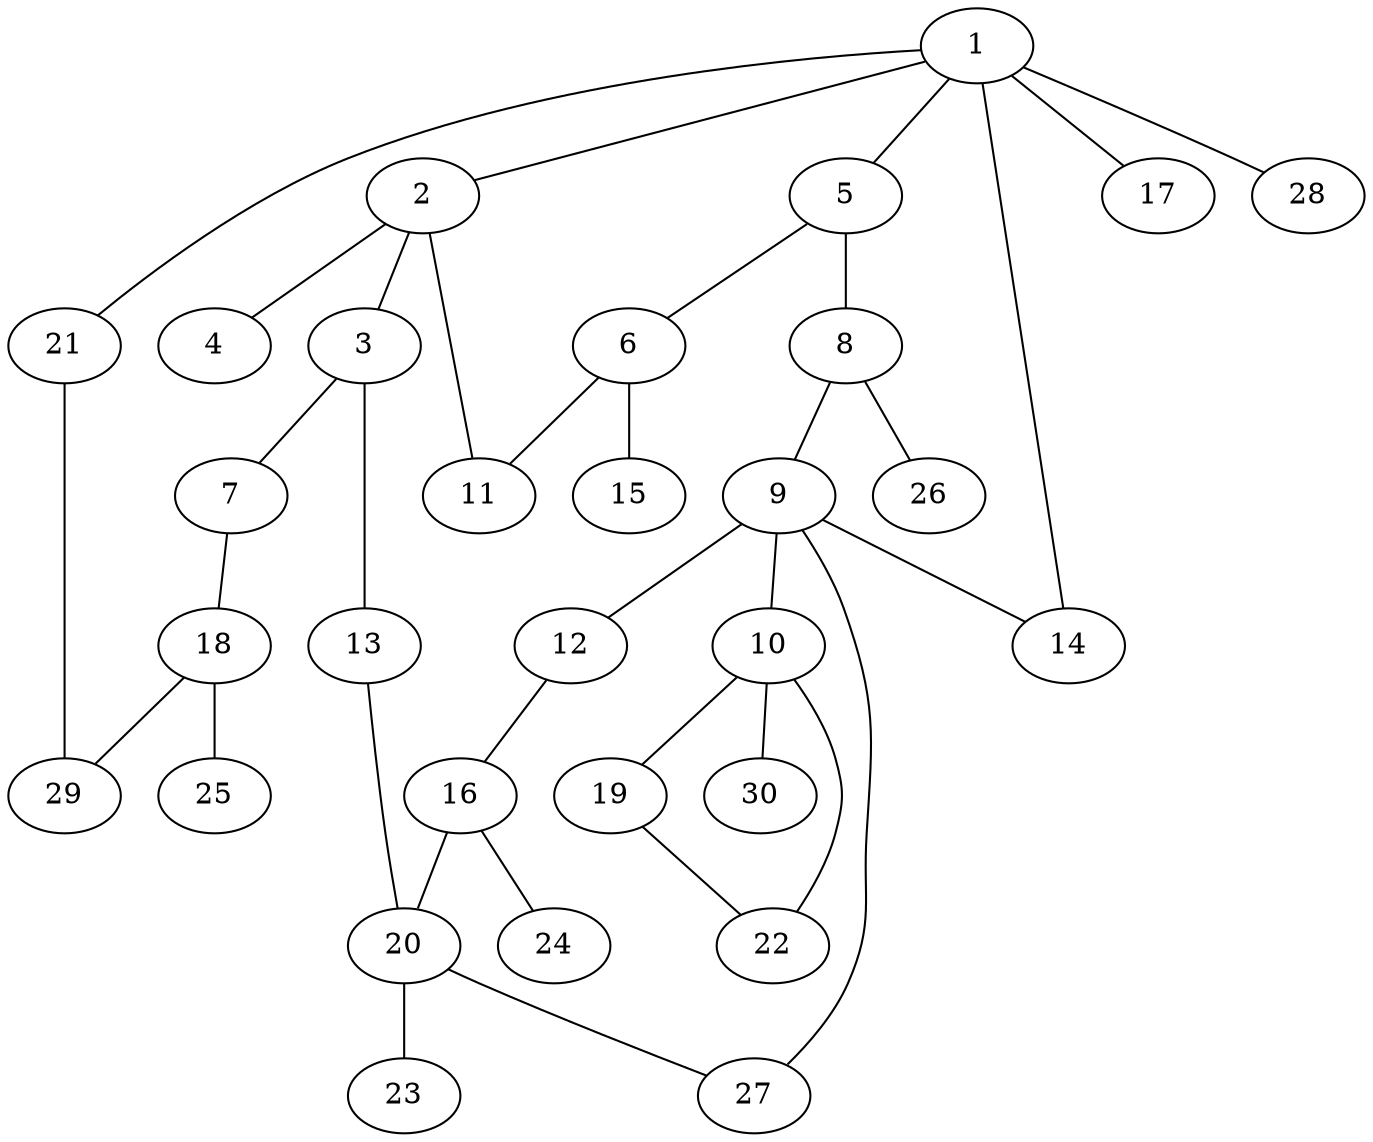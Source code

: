 graph graphname {1--2
1--5
1--14
1--17
1--21
1--28
2--3
2--4
2--11
3--7
3--13
5--6
5--8
6--11
6--15
7--18
8--9
8--26
9--10
9--12
9--14
9--27
10--19
10--22
10--30
12--16
13--20
16--20
16--24
18--25
18--29
19--22
20--23
20--27
21--29
}